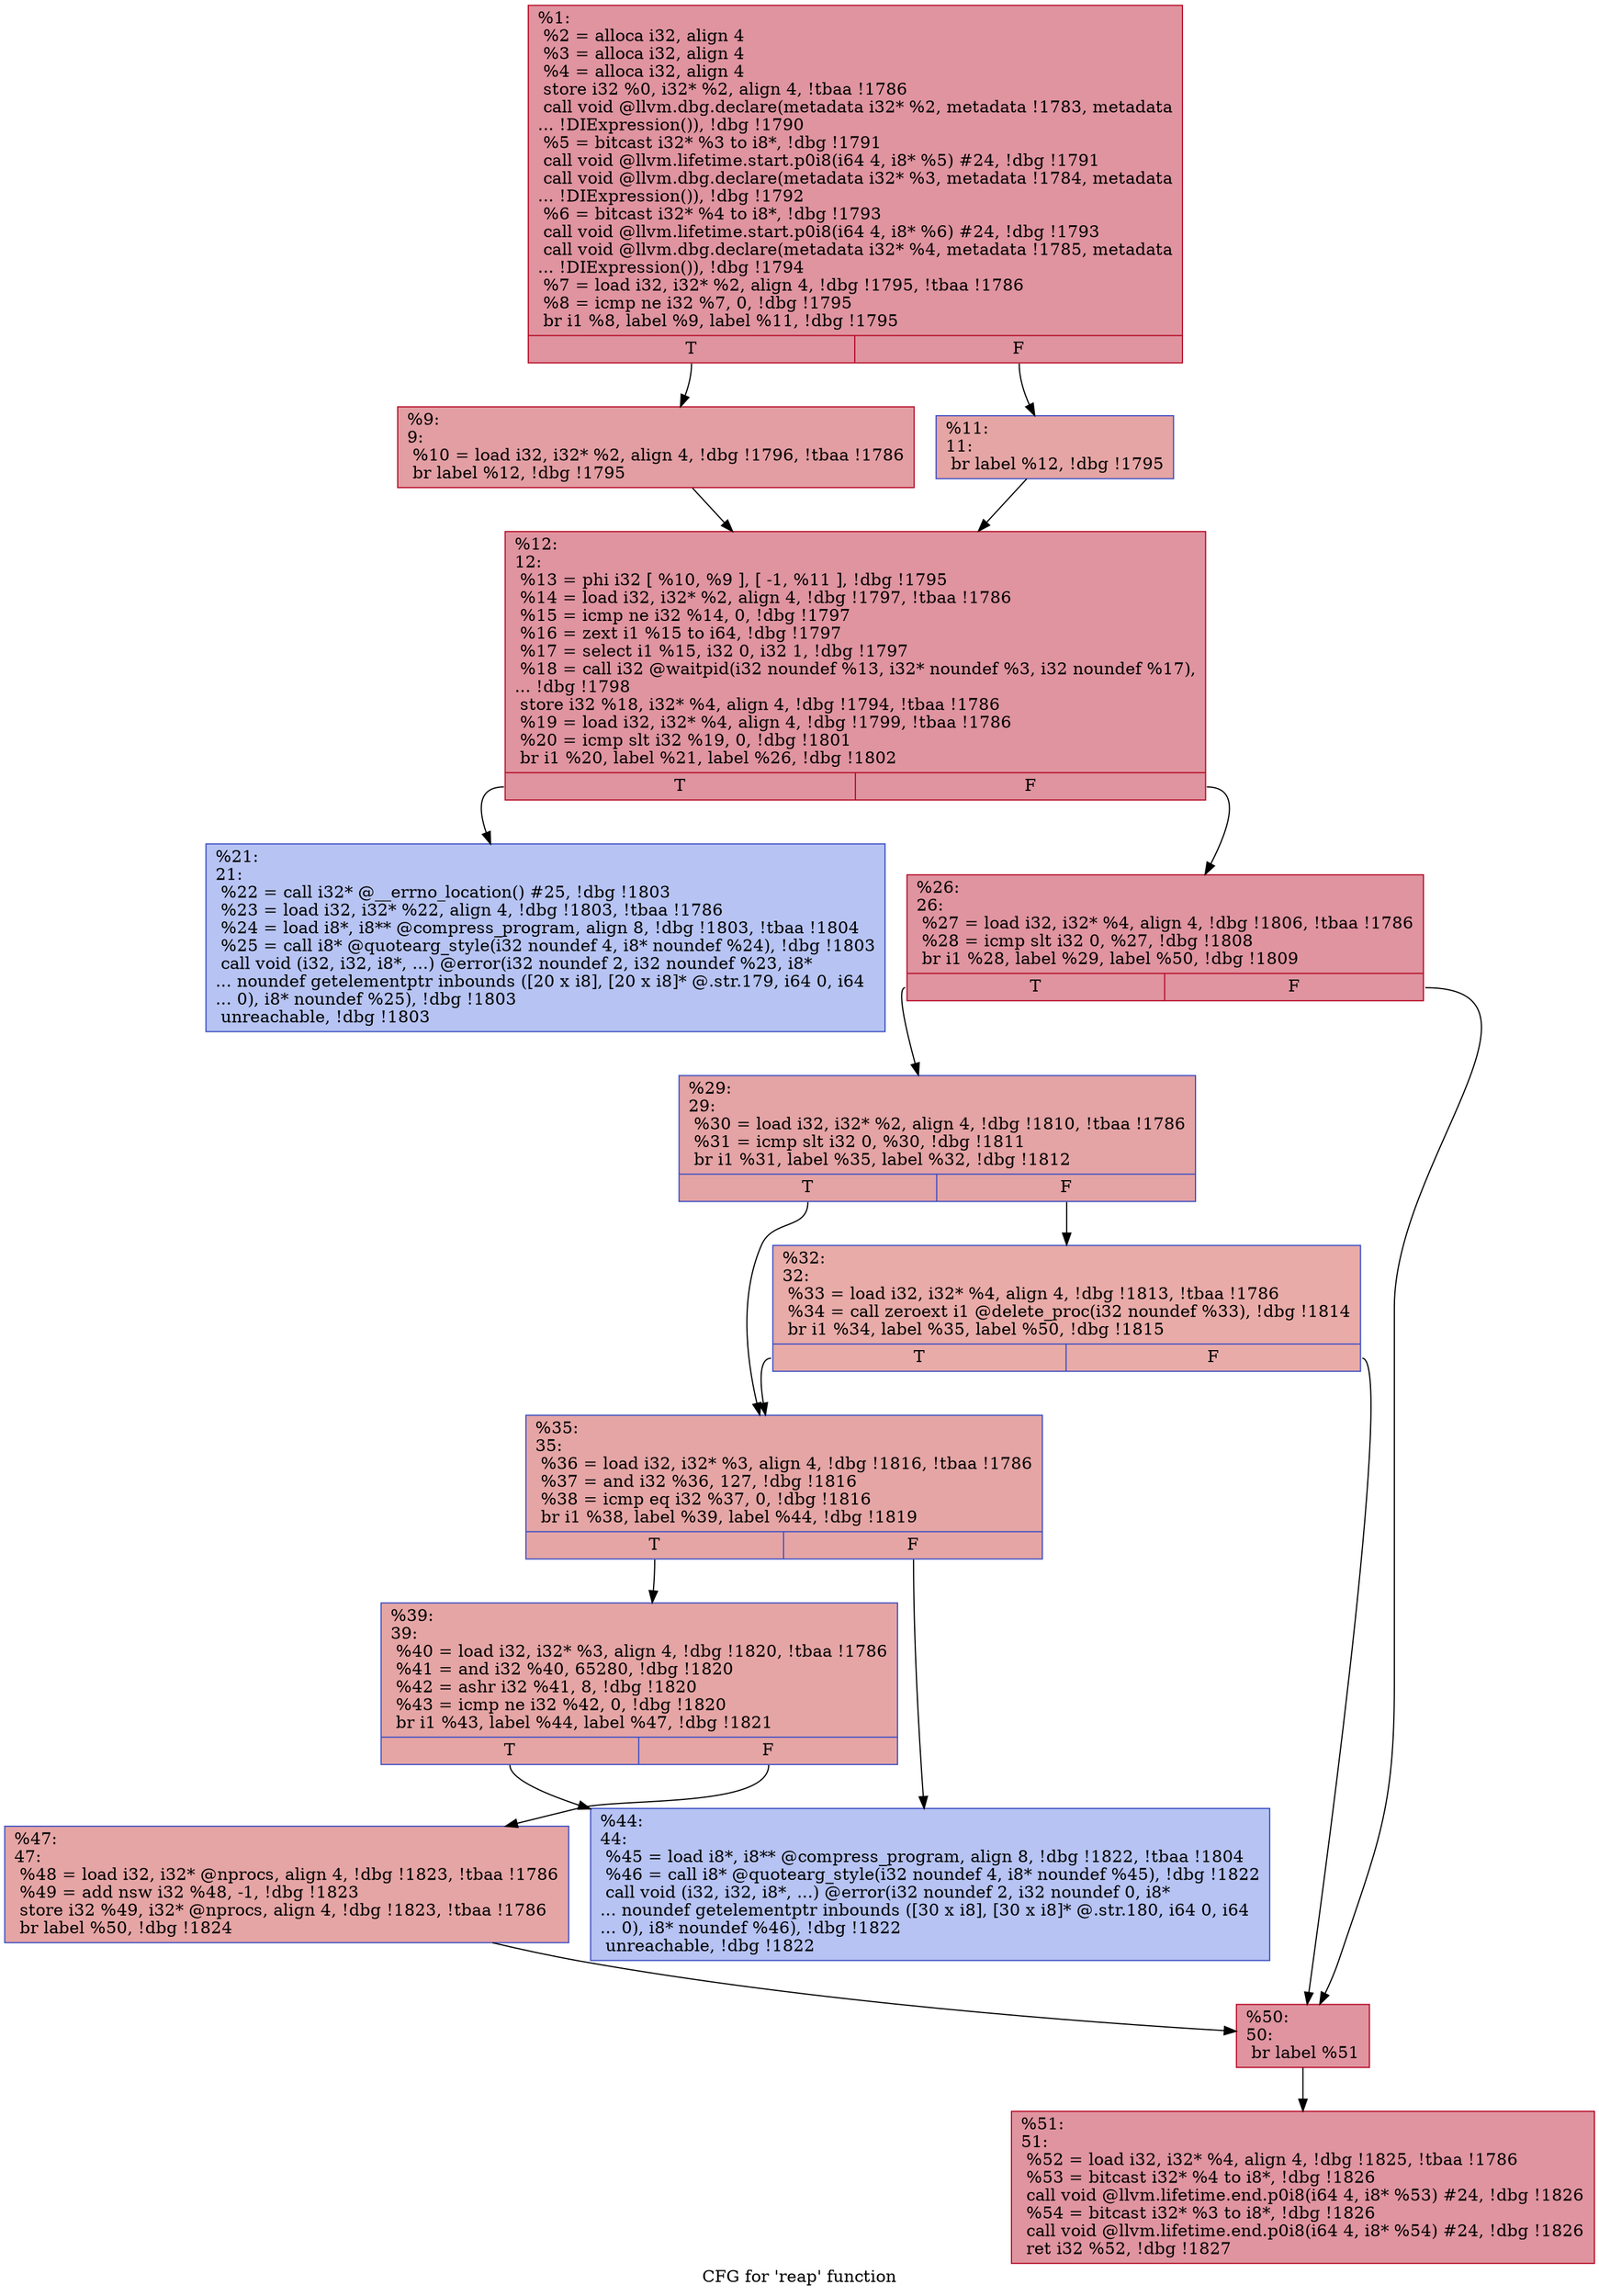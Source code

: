 digraph "CFG for 'reap' function" {
	label="CFG for 'reap' function";

	Node0x2413070 [shape=record,color="#b70d28ff", style=filled, fillcolor="#b70d2870",label="{%1:\l  %2 = alloca i32, align 4\l  %3 = alloca i32, align 4\l  %4 = alloca i32, align 4\l  store i32 %0, i32* %2, align 4, !tbaa !1786\l  call void @llvm.dbg.declare(metadata i32* %2, metadata !1783, metadata\l... !DIExpression()), !dbg !1790\l  %5 = bitcast i32* %3 to i8*, !dbg !1791\l  call void @llvm.lifetime.start.p0i8(i64 4, i8* %5) #24, !dbg !1791\l  call void @llvm.dbg.declare(metadata i32* %3, metadata !1784, metadata\l... !DIExpression()), !dbg !1792\l  %6 = bitcast i32* %4 to i8*, !dbg !1793\l  call void @llvm.lifetime.start.p0i8(i64 4, i8* %6) #24, !dbg !1793\l  call void @llvm.dbg.declare(metadata i32* %4, metadata !1785, metadata\l... !DIExpression()), !dbg !1794\l  %7 = load i32, i32* %2, align 4, !dbg !1795, !tbaa !1786\l  %8 = icmp ne i32 %7, 0, !dbg !1795\l  br i1 %8, label %9, label %11, !dbg !1795\l|{<s0>T|<s1>F}}"];
	Node0x2413070:s0 -> Node0x2413140;
	Node0x2413070:s1 -> Node0x2413190;
	Node0x2413140 [shape=record,color="#b70d28ff", style=filled, fillcolor="#be242e70",label="{%9:\l9:                                                \l  %10 = load i32, i32* %2, align 4, !dbg !1796, !tbaa !1786\l  br label %12, !dbg !1795\l}"];
	Node0x2413140 -> Node0x24131e0;
	Node0x2413190 [shape=record,color="#3d50c3ff", style=filled, fillcolor="#c5333470",label="{%11:\l11:                                               \l  br label %12, !dbg !1795\l}"];
	Node0x2413190 -> Node0x24131e0;
	Node0x24131e0 [shape=record,color="#b70d28ff", style=filled, fillcolor="#b70d2870",label="{%12:\l12:                                               \l  %13 = phi i32 [ %10, %9 ], [ -1, %11 ], !dbg !1795\l  %14 = load i32, i32* %2, align 4, !dbg !1797, !tbaa !1786\l  %15 = icmp ne i32 %14, 0, !dbg !1797\l  %16 = zext i1 %15 to i64, !dbg !1797\l  %17 = select i1 %15, i32 0, i32 1, !dbg !1797\l  %18 = call i32 @waitpid(i32 noundef %13, i32* noundef %3, i32 noundef %17),\l... !dbg !1798\l  store i32 %18, i32* %4, align 4, !dbg !1794, !tbaa !1786\l  %19 = load i32, i32* %4, align 4, !dbg !1799, !tbaa !1786\l  %20 = icmp slt i32 %19, 0, !dbg !1801\l  br i1 %20, label %21, label %26, !dbg !1802\l|{<s0>T|<s1>F}}"];
	Node0x24131e0:s0 -> Node0x2413230;
	Node0x24131e0:s1 -> Node0x2413280;
	Node0x2413230 [shape=record,color="#3d50c3ff", style=filled, fillcolor="#5b7ae570",label="{%21:\l21:                                               \l  %22 = call i32* @__errno_location() #25, !dbg !1803\l  %23 = load i32, i32* %22, align 4, !dbg !1803, !tbaa !1786\l  %24 = load i8*, i8** @compress_program, align 8, !dbg !1803, !tbaa !1804\l  %25 = call i8* @quotearg_style(i32 noundef 4, i8* noundef %24), !dbg !1803\l  call void (i32, i32, i8*, ...) @error(i32 noundef 2, i32 noundef %23, i8*\l... noundef getelementptr inbounds ([20 x i8], [20 x i8]* @.str.179, i64 0, i64\l... 0), i8* noundef %25), !dbg !1803\l  unreachable, !dbg !1803\l}"];
	Node0x2413280 [shape=record,color="#b70d28ff", style=filled, fillcolor="#b70d2870",label="{%26:\l26:                                               \l  %27 = load i32, i32* %4, align 4, !dbg !1806, !tbaa !1786\l  %28 = icmp slt i32 0, %27, !dbg !1808\l  br i1 %28, label %29, label %50, !dbg !1809\l|{<s0>T|<s1>F}}"];
	Node0x2413280:s0 -> Node0x24132d0;
	Node0x2413280:s1 -> Node0x24134b0;
	Node0x24132d0 [shape=record,color="#3d50c3ff", style=filled, fillcolor="#c32e3170",label="{%29:\l29:                                               \l  %30 = load i32, i32* %2, align 4, !dbg !1810, !tbaa !1786\l  %31 = icmp slt i32 0, %30, !dbg !1811\l  br i1 %31, label %35, label %32, !dbg !1812\l|{<s0>T|<s1>F}}"];
	Node0x24132d0:s0 -> Node0x2413370;
	Node0x24132d0:s1 -> Node0x2413320;
	Node0x2413320 [shape=record,color="#3d50c3ff", style=filled, fillcolor="#cc403a70",label="{%32:\l32:                                               \l  %33 = load i32, i32* %4, align 4, !dbg !1813, !tbaa !1786\l  %34 = call zeroext i1 @delete_proc(i32 noundef %33), !dbg !1814\l  br i1 %34, label %35, label %50, !dbg !1815\l|{<s0>T|<s1>F}}"];
	Node0x2413320:s0 -> Node0x2413370;
	Node0x2413320:s1 -> Node0x24134b0;
	Node0x2413370 [shape=record,color="#3d50c3ff", style=filled, fillcolor="#c5333470",label="{%35:\l35:                                               \l  %36 = load i32, i32* %3, align 4, !dbg !1816, !tbaa !1786\l  %37 = and i32 %36, 127, !dbg !1816\l  %38 = icmp eq i32 %37, 0, !dbg !1816\l  br i1 %38, label %39, label %44, !dbg !1819\l|{<s0>T|<s1>F}}"];
	Node0x2413370:s0 -> Node0x24133c0;
	Node0x2413370:s1 -> Node0x2413410;
	Node0x24133c0 [shape=record,color="#3d50c3ff", style=filled, fillcolor="#c5333470",label="{%39:\l39:                                               \l  %40 = load i32, i32* %3, align 4, !dbg !1820, !tbaa !1786\l  %41 = and i32 %40, 65280, !dbg !1820\l  %42 = ashr i32 %41, 8, !dbg !1820\l  %43 = icmp ne i32 %42, 0, !dbg !1820\l  br i1 %43, label %44, label %47, !dbg !1821\l|{<s0>T|<s1>F}}"];
	Node0x24133c0:s0 -> Node0x2413410;
	Node0x24133c0:s1 -> Node0x2413460;
	Node0x2413410 [shape=record,color="#3d50c3ff", style=filled, fillcolor="#5977e370",label="{%44:\l44:                                               \l  %45 = load i8*, i8** @compress_program, align 8, !dbg !1822, !tbaa !1804\l  %46 = call i8* @quotearg_style(i32 noundef 4, i8* noundef %45), !dbg !1822\l  call void (i32, i32, i8*, ...) @error(i32 noundef 2, i32 noundef 0, i8*\l... noundef getelementptr inbounds ([30 x i8], [30 x i8]* @.str.180, i64 0, i64\l... 0), i8* noundef %46), !dbg !1822\l  unreachable, !dbg !1822\l}"];
	Node0x2413460 [shape=record,color="#3d50c3ff", style=filled, fillcolor="#c5333470",label="{%47:\l47:                                               \l  %48 = load i32, i32* @nprocs, align 4, !dbg !1823, !tbaa !1786\l  %49 = add nsw i32 %48, -1, !dbg !1823\l  store i32 %49, i32* @nprocs, align 4, !dbg !1823, !tbaa !1786\l  br label %50, !dbg !1824\l}"];
	Node0x2413460 -> Node0x24134b0;
	Node0x24134b0 [shape=record,color="#b70d28ff", style=filled, fillcolor="#b70d2870",label="{%50:\l50:                                               \l  br label %51\l}"];
	Node0x24134b0 -> Node0x2413500;
	Node0x2413500 [shape=record,color="#b70d28ff", style=filled, fillcolor="#b70d2870",label="{%51:\l51:                                               \l  %52 = load i32, i32* %4, align 4, !dbg !1825, !tbaa !1786\l  %53 = bitcast i32* %4 to i8*, !dbg !1826\l  call void @llvm.lifetime.end.p0i8(i64 4, i8* %53) #24, !dbg !1826\l  %54 = bitcast i32* %3 to i8*, !dbg !1826\l  call void @llvm.lifetime.end.p0i8(i64 4, i8* %54) #24, !dbg !1826\l  ret i32 %52, !dbg !1827\l}"];
}
